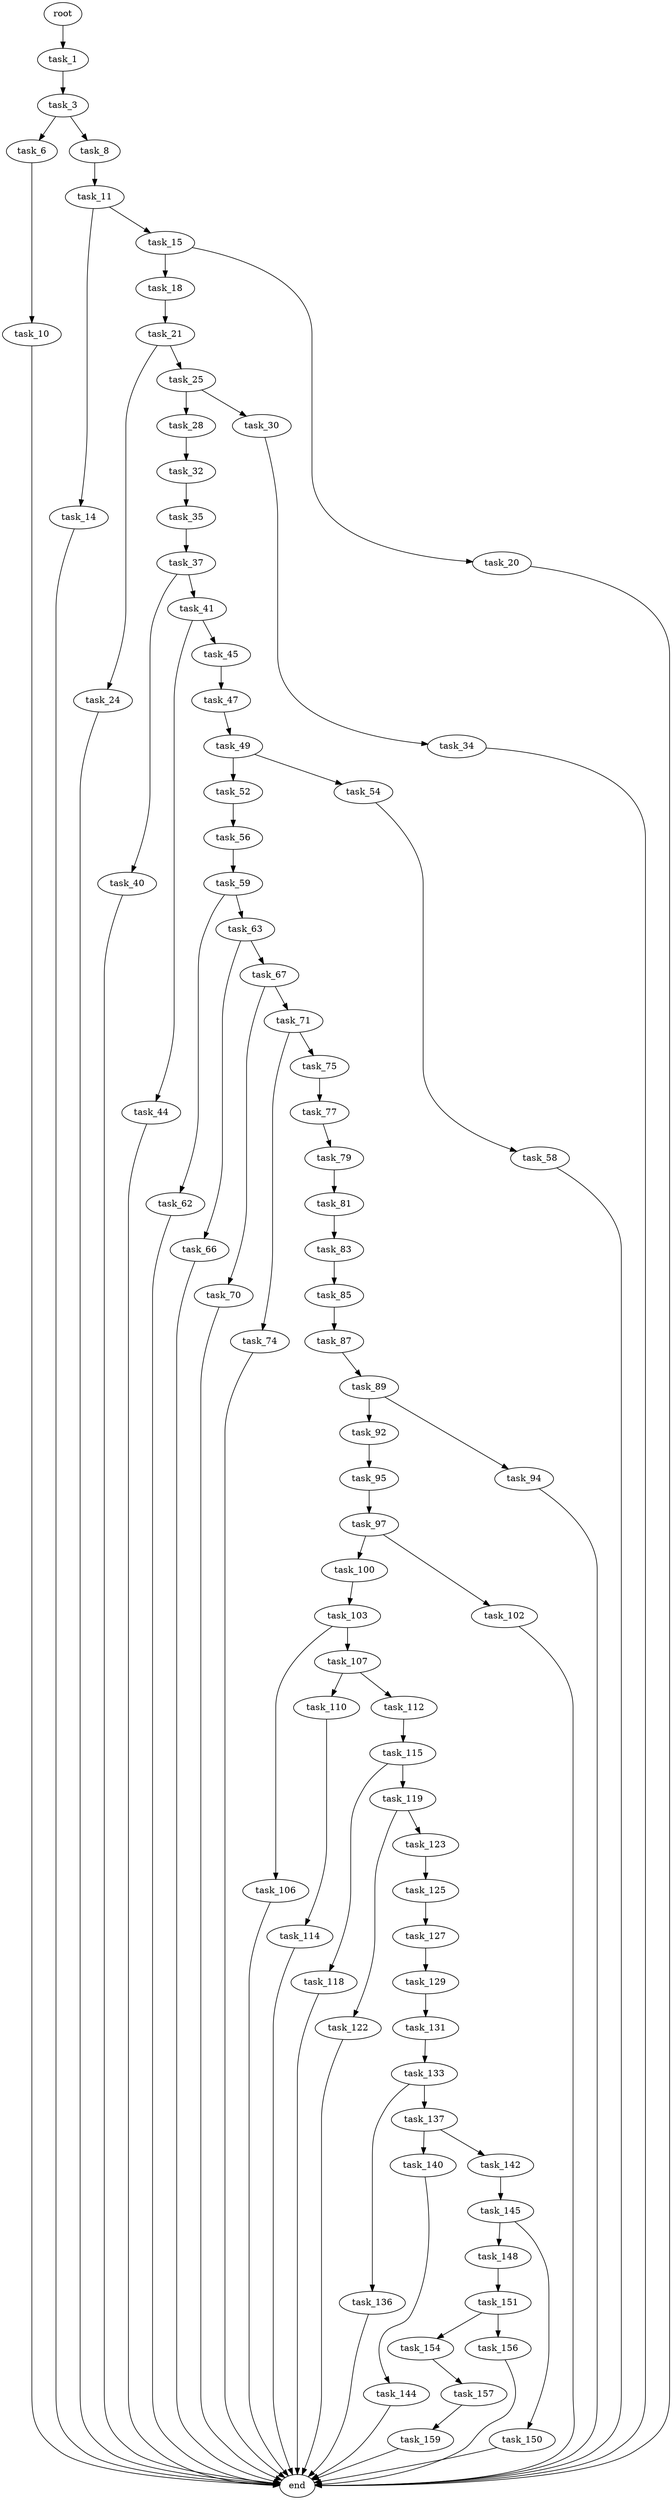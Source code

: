 digraph G {
  root [size="0.000000"];
  task_1 [size="396658223.000000"];
  task_3 [size="327685310957.000000"];
  task_6 [size="980278775301.000000"];
  task_8 [size="231928233984.000000"];
  task_10 [size="24432213290.000000"];
  task_11 [size="184278590684.000000"];
  task_14 [size="782757789696.000000"];
  task_15 [size="8318567471.000000"];
  task_18 [size="1622875148.000000"];
  task_20 [size="470195097660.000000"];
  task_21 [size="7568755146.000000"];
  task_24 [size="8589934592.000000"];
  task_25 [size="8589934592.000000"];
  task_28 [size="782757789696.000000"];
  task_30 [size="549755813888.000000"];
  task_32 [size="29846122387.000000"];
  task_34 [size="368293445632.000000"];
  task_35 [size="26484699038.000000"];
  task_37 [size="44381532513.000000"];
  task_40 [size="5251755385.000000"];
  task_41 [size="13964597789.000000"];
  task_44 [size="231928233984.000000"];
  task_45 [size="8589934592.000000"];
  task_47 [size="31273164852.000000"];
  task_49 [size="8589934592.000000"];
  task_52 [size="549755813888.000000"];
  task_54 [size="8589934592.000000"];
  task_56 [size="635044716255.000000"];
  task_58 [size="1073741824000.000000"];
  task_59 [size="1251269054928.000000"];
  task_62 [size="448916769976.000000"];
  task_63 [size="368293445632.000000"];
  task_66 [size="127100959845.000000"];
  task_67 [size="27171228812.000000"];
  task_70 [size="549755813888.000000"];
  task_71 [size="1017441426.000000"];
  task_74 [size="368293445632.000000"];
  task_75 [size="33427983760.000000"];
  task_77 [size="368293445632.000000"];
  task_79 [size="364525693534.000000"];
  task_81 [size="39988127065.000000"];
  task_83 [size="76255675799.000000"];
  task_85 [size="3980502388.000000"];
  task_87 [size="1073741824000.000000"];
  task_89 [size="368293445632.000000"];
  task_92 [size="8589934592.000000"];
  task_94 [size="28991029248.000000"];
  task_95 [size="1989786620.000000"];
  task_97 [size="8589934592.000000"];
  task_100 [size="28991029248.000000"];
  task_102 [size="32318148658.000000"];
  task_103 [size="128110985927.000000"];
  task_106 [size="6293306362.000000"];
  task_107 [size="68719476736.000000"];
  task_110 [size="134217728000.000000"];
  task_112 [size="1073741824000.000000"];
  task_114 [size="90541975450.000000"];
  task_115 [size="782757789696.000000"];
  task_118 [size="3280842676.000000"];
  task_119 [size="35764003985.000000"];
  task_122 [size="34120031727.000000"];
  task_123 [size="782757789696.000000"];
  task_125 [size="368293445632.000000"];
  task_127 [size="96125346128.000000"];
  task_129 [size="4857468573.000000"];
  task_131 [size="29102942004.000000"];
  task_133 [size="549755813888.000000"];
  task_136 [size="1086774102172.000000"];
  task_137 [size="68719476736.000000"];
  task_140 [size="1154895300850.000000"];
  task_142 [size="301879130499.000000"];
  task_144 [size="50684057896.000000"];
  task_145 [size="842844273194.000000"];
  task_148 [size="782757789696.000000"];
  task_150 [size="2582876783.000000"];
  task_151 [size="417326811660.000000"];
  task_154 [size="8023527058.000000"];
  task_156 [size="8589934592.000000"];
  task_157 [size="186381028153.000000"];
  task_159 [size="401352659504.000000"];
  end [size="0.000000"];

  root -> task_1 [size="1.000000"];
  task_1 -> task_3 [size="33554432.000000"];
  task_3 -> task_6 [size="209715200.000000"];
  task_3 -> task_8 [size="209715200.000000"];
  task_6 -> task_10 [size="838860800.000000"];
  task_8 -> task_11 [size="301989888.000000"];
  task_10 -> end [size="1.000000"];
  task_11 -> task_14 [size="134217728.000000"];
  task_11 -> task_15 [size="134217728.000000"];
  task_14 -> end [size="1.000000"];
  task_15 -> task_18 [size="209715200.000000"];
  task_15 -> task_20 [size="209715200.000000"];
  task_18 -> task_21 [size="75497472.000000"];
  task_20 -> end [size="1.000000"];
  task_21 -> task_24 [size="301989888.000000"];
  task_21 -> task_25 [size="301989888.000000"];
  task_24 -> end [size="1.000000"];
  task_25 -> task_28 [size="33554432.000000"];
  task_25 -> task_30 [size="33554432.000000"];
  task_28 -> task_32 [size="679477248.000000"];
  task_30 -> task_34 [size="536870912.000000"];
  task_32 -> task_35 [size="536870912.000000"];
  task_34 -> end [size="1.000000"];
  task_35 -> task_37 [size="679477248.000000"];
  task_37 -> task_40 [size="33554432.000000"];
  task_37 -> task_41 [size="33554432.000000"];
  task_40 -> end [size="1.000000"];
  task_41 -> task_44 [size="301989888.000000"];
  task_41 -> task_45 [size="301989888.000000"];
  task_44 -> end [size="1.000000"];
  task_45 -> task_47 [size="33554432.000000"];
  task_47 -> task_49 [size="33554432.000000"];
  task_49 -> task_52 [size="33554432.000000"];
  task_49 -> task_54 [size="33554432.000000"];
  task_52 -> task_56 [size="536870912.000000"];
  task_54 -> task_58 [size="33554432.000000"];
  task_56 -> task_59 [size="411041792.000000"];
  task_58 -> end [size="1.000000"];
  task_59 -> task_62 [size="838860800.000000"];
  task_59 -> task_63 [size="838860800.000000"];
  task_62 -> end [size="1.000000"];
  task_63 -> task_66 [size="411041792.000000"];
  task_63 -> task_67 [size="411041792.000000"];
  task_66 -> end [size="1.000000"];
  task_67 -> task_70 [size="536870912.000000"];
  task_67 -> task_71 [size="536870912.000000"];
  task_70 -> end [size="1.000000"];
  task_71 -> task_74 [size="33554432.000000"];
  task_71 -> task_75 [size="33554432.000000"];
  task_74 -> end [size="1.000000"];
  task_75 -> task_77 [size="536870912.000000"];
  task_77 -> task_79 [size="411041792.000000"];
  task_79 -> task_81 [size="536870912.000000"];
  task_81 -> task_83 [size="679477248.000000"];
  task_83 -> task_85 [size="209715200.000000"];
  task_85 -> task_87 [size="209715200.000000"];
  task_87 -> task_89 [size="838860800.000000"];
  task_89 -> task_92 [size="411041792.000000"];
  task_89 -> task_94 [size="411041792.000000"];
  task_92 -> task_95 [size="33554432.000000"];
  task_94 -> end [size="1.000000"];
  task_95 -> task_97 [size="33554432.000000"];
  task_97 -> task_100 [size="33554432.000000"];
  task_97 -> task_102 [size="33554432.000000"];
  task_100 -> task_103 [size="75497472.000000"];
  task_102 -> end [size="1.000000"];
  task_103 -> task_106 [size="209715200.000000"];
  task_103 -> task_107 [size="209715200.000000"];
  task_106 -> end [size="1.000000"];
  task_107 -> task_110 [size="134217728.000000"];
  task_107 -> task_112 [size="134217728.000000"];
  task_110 -> task_114 [size="209715200.000000"];
  task_112 -> task_115 [size="838860800.000000"];
  task_114 -> end [size="1.000000"];
  task_115 -> task_118 [size="679477248.000000"];
  task_115 -> task_119 [size="679477248.000000"];
  task_118 -> end [size="1.000000"];
  task_119 -> task_122 [size="838860800.000000"];
  task_119 -> task_123 [size="838860800.000000"];
  task_122 -> end [size="1.000000"];
  task_123 -> task_125 [size="679477248.000000"];
  task_125 -> task_127 [size="411041792.000000"];
  task_127 -> task_129 [size="209715200.000000"];
  task_129 -> task_131 [size="209715200.000000"];
  task_131 -> task_133 [size="838860800.000000"];
  task_133 -> task_136 [size="536870912.000000"];
  task_133 -> task_137 [size="536870912.000000"];
  task_136 -> end [size="1.000000"];
  task_137 -> task_140 [size="134217728.000000"];
  task_137 -> task_142 [size="134217728.000000"];
  task_140 -> task_144 [size="838860800.000000"];
  task_142 -> task_145 [size="209715200.000000"];
  task_144 -> end [size="1.000000"];
  task_145 -> task_148 [size="536870912.000000"];
  task_145 -> task_150 [size="536870912.000000"];
  task_148 -> task_151 [size="679477248.000000"];
  task_150 -> end [size="1.000000"];
  task_151 -> task_154 [size="301989888.000000"];
  task_151 -> task_156 [size="301989888.000000"];
  task_154 -> task_157 [size="134217728.000000"];
  task_156 -> end [size="1.000000"];
  task_157 -> task_159 [size="411041792.000000"];
  task_159 -> end [size="1.000000"];
}

